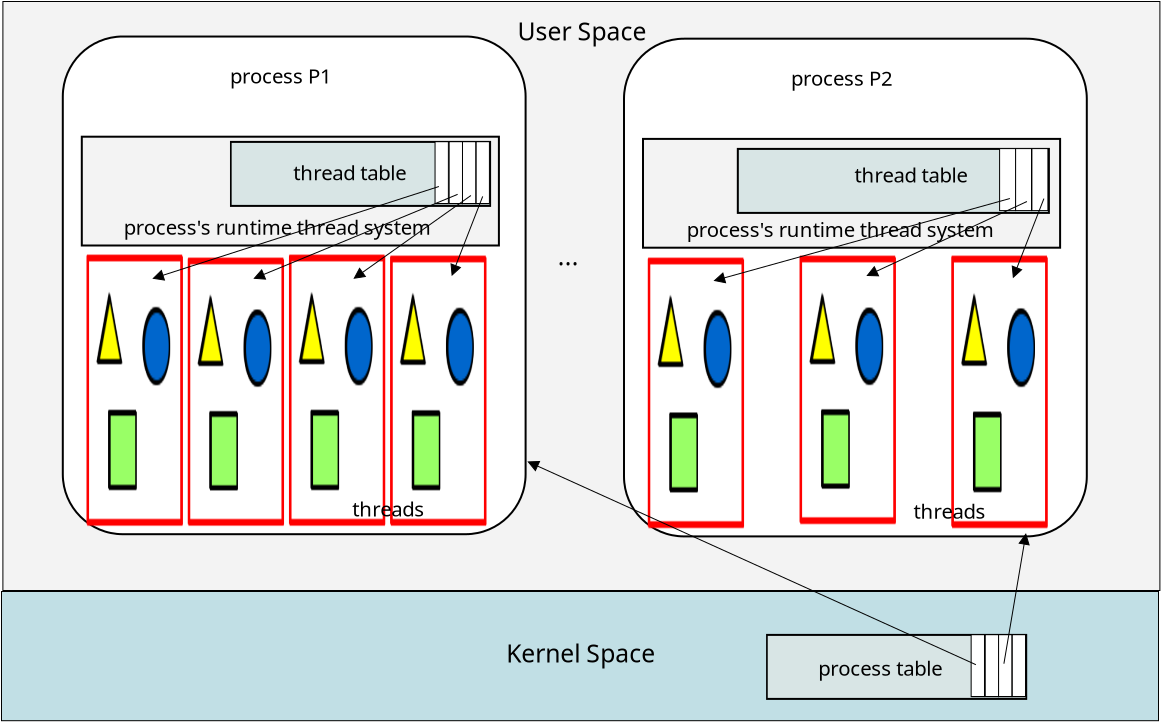 <?xml version="1.0" encoding="UTF-8"?>
<dia:diagram xmlns:dia="http://www.lysator.liu.se/~alla/dia/">
  <dia:layer name="Background" visible="true" connectable="true" active="true">
    <dia:object type="Standard - Box" version="0" id="O0">
      <dia:attribute name="obj_pos">
        <dia:point val="4.85,3.05"/>
      </dia:attribute>
      <dia:attribute name="obj_bb">
        <dia:rectangle val="4.825,3.025;62.725,32.525"/>
      </dia:attribute>
      <dia:attribute name="elem_corner">
        <dia:point val="4.85,3.05"/>
      </dia:attribute>
      <dia:attribute name="elem_width">
        <dia:real val="57.85"/>
      </dia:attribute>
      <dia:attribute name="elem_height">
        <dia:real val="29.45"/>
      </dia:attribute>
      <dia:attribute name="border_width">
        <dia:real val="0.05"/>
      </dia:attribute>
      <dia:attribute name="inner_color">
        <dia:color val="#f3f3f3ff"/>
      </dia:attribute>
      <dia:attribute name="show_background">
        <dia:boolean val="true"/>
      </dia:attribute>
    </dia:object>
    <dia:object type="Standard - Box" version="0" id="O1">
      <dia:attribute name="obj_pos">
        <dia:point val="7.845,4.8"/>
      </dia:attribute>
      <dia:attribute name="obj_bb">
        <dia:rectangle val="7.795,4.75;31.035,29.735"/>
      </dia:attribute>
      <dia:attribute name="elem_corner">
        <dia:point val="7.845,4.8"/>
      </dia:attribute>
      <dia:attribute name="elem_width">
        <dia:real val="23.14"/>
      </dia:attribute>
      <dia:attribute name="elem_height">
        <dia:real val="24.885"/>
      </dia:attribute>
      <dia:attribute name="show_background">
        <dia:boolean val="true"/>
      </dia:attribute>
      <dia:attribute name="corner_radius">
        <dia:real val="3"/>
      </dia:attribute>
    </dia:object>
    <dia:object type="Standard - Box" version="0" id="O2">
      <dia:attribute name="obj_pos">
        <dia:point val="8.795,9.81"/>
      </dia:attribute>
      <dia:attribute name="obj_bb">
        <dia:rectangle val="8.745,9.76;29.7,15.3"/>
      </dia:attribute>
      <dia:attribute name="elem_corner">
        <dia:point val="8.795,9.81"/>
      </dia:attribute>
      <dia:attribute name="elem_width">
        <dia:real val="20.855"/>
      </dia:attribute>
      <dia:attribute name="elem_height">
        <dia:real val="5.44"/>
      </dia:attribute>
      <dia:attribute name="inner_color">
        <dia:color val="#f3f3f3ff"/>
      </dia:attribute>
      <dia:attribute name="show_background">
        <dia:boolean val="true"/>
      </dia:attribute>
    </dia:object>
    <dia:object type="Standard - Line" version="0" id="O3">
      <dia:attribute name="obj_pos">
        <dia:point val="19.415,17.242"/>
      </dia:attribute>
      <dia:attribute name="obj_bb">
        <dia:rectangle val="19.415,17.242;19.415,17.242"/>
      </dia:attribute>
      <dia:attribute name="conn_endpoints">
        <dia:point val="19.415,17.242"/>
        <dia:point val="19.415,17.242"/>
      </dia:attribute>
      <dia:attribute name="numcp">
        <dia:int val="1"/>
      </dia:attribute>
      <dia:connections>
        <dia:connection handle="0" to="O1" connection="8"/>
        <dia:connection handle="1" to="O1" connection="8"/>
      </dia:connections>
    </dia:object>
    <dia:object type="Standard - Text" version="1" id="O4">
      <dia:attribute name="obj_pos">
        <dia:point val="18.652,14.715"/>
      </dia:attribute>
      <dia:attribute name="obj_bb">
        <dia:rectangle val="10.307,13.77;26.997,14.955"/>
      </dia:attribute>
      <dia:attribute name="text">
        <dia:composite type="text">
          <dia:attribute name="string">
            <dia:string>#process's runtime thread system#</dia:string>
          </dia:attribute>
          <dia:attribute name="font">
            <dia:font family="sans" style="0" name="Helvetica"/>
          </dia:attribute>
          <dia:attribute name="height">
            <dia:real val="1.27"/>
          </dia:attribute>
          <dia:attribute name="pos">
            <dia:point val="18.652,14.715"/>
          </dia:attribute>
          <dia:attribute name="color">
            <dia:color val="#000000ff"/>
          </dia:attribute>
          <dia:attribute name="alignment">
            <dia:enum val="1"/>
          </dia:attribute>
        </dia:composite>
      </dia:attribute>
      <dia:attribute name="valign">
        <dia:enum val="3"/>
      </dia:attribute>
    </dia:object>
    <dia:group>
      <dia:attribute name="meta">
        <dia:composite type="dict"/>
      </dia:attribute>
      <dia:attribute name="matrix">
        <dia:matrix xx="0.491" xy="0" yx="0" yy="1.083" x0="-3.041" y0="2.408"/>
      </dia:attribute>
      <dia:object type="Standard - Image" version="0" id="O5">
        <dia:attribute name="obj_pos">
          <dia:point val="24.59,12.325"/>
        </dia:attribute>
        <dia:attribute name="obj_bb">
          <dia:rectangle val="24.59,12.325;34.291,24.719"/>
        </dia:attribute>
        <dia:attribute name="elem_corner">
          <dia:point val="24.59,12.325"/>
        </dia:attribute>
        <dia:attribute name="elem_width">
          <dia:real val="9.7"/>
        </dia:attribute>
        <dia:attribute name="elem_height">
          <dia:real val="12.394"/>
        </dia:attribute>
        <dia:attribute name="draw_border">
          <dia:boolean val="false"/>
        </dia:attribute>
        <dia:attribute name="keep_aspect">
          <dia:boolean val="true"/>
        </dia:attribute>
        <dia:attribute name="file">
          <dia:string>#/home/stewart/hunter/cs340/slides/figures/thread_magenta.png#</dia:string>
        </dia:attribute>
      </dia:object>
      <dia:object type="Standard - Image" version="0" id="O6">
        <dia:attribute name="obj_pos">
          <dia:point val="24.625,12.285"/>
        </dia:attribute>
        <dia:attribute name="obj_bb">
          <dia:rectangle val="24.625,12.285;34.325,24.679"/>
        </dia:attribute>
        <dia:attribute name="elem_corner">
          <dia:point val="24.625,12.285"/>
        </dia:attribute>
        <dia:attribute name="elem_width">
          <dia:real val="9.7"/>
        </dia:attribute>
        <dia:attribute name="elem_height">
          <dia:real val="12.394"/>
        </dia:attribute>
        <dia:attribute name="draw_border">
          <dia:boolean val="false"/>
        </dia:attribute>
        <dia:attribute name="keep_aspect">
          <dia:boolean val="true"/>
        </dia:attribute>
        <dia:attribute name="file">
          <dia:string>#/home/stewart/hunter/cs340/slides/figures/thread_magenta.png#</dia:string>
        </dia:attribute>
      </dia:object>
      <dia:object type="Standard - Image" version="0" id="O7">
        <dia:attribute name="obj_pos">
          <dia:point val="24.66,12.395"/>
        </dia:attribute>
        <dia:attribute name="obj_bb">
          <dia:rectangle val="24.66,12.395;34.361,24.789"/>
        </dia:attribute>
        <dia:attribute name="elem_corner">
          <dia:point val="24.66,12.395"/>
        </dia:attribute>
        <dia:attribute name="elem_width">
          <dia:real val="9.7"/>
        </dia:attribute>
        <dia:attribute name="elem_height">
          <dia:real val="12.394"/>
        </dia:attribute>
        <dia:attribute name="draw_border">
          <dia:boolean val="false"/>
        </dia:attribute>
        <dia:attribute name="keep_aspect">
          <dia:boolean val="true"/>
        </dia:attribute>
        <dia:attribute name="file">
          <dia:string>#/home/stewart/hunter/cs340/slides/figures/thread_magenta.png#</dia:string>
        </dia:attribute>
      </dia:object>
      <dia:object type="Standard - Image" version="0" id="O8">
        <dia:attribute name="obj_pos">
          <dia:point val="24.695,12.355"/>
        </dia:attribute>
        <dia:attribute name="obj_bb">
          <dia:rectangle val="24.695,12.355;34.395,24.749"/>
        </dia:attribute>
        <dia:attribute name="elem_corner">
          <dia:point val="24.695,12.355"/>
        </dia:attribute>
        <dia:attribute name="elem_width">
          <dia:real val="9.7"/>
        </dia:attribute>
        <dia:attribute name="elem_height">
          <dia:real val="12.394"/>
        </dia:attribute>
        <dia:attribute name="draw_border">
          <dia:boolean val="false"/>
        </dia:attribute>
        <dia:attribute name="keep_aspect">
          <dia:boolean val="true"/>
        </dia:attribute>
        <dia:attribute name="file">
          <dia:string>#/home/stewart/hunter/cs340/slides/figures/thread_magenta.png#</dia:string>
        </dia:attribute>
      </dia:object>
    </dia:group>
    <dia:group>
      <dia:attribute name="meta">
        <dia:composite type="dict"/>
      </dia:attribute>
      <dia:attribute name="matrix">
        <dia:matrix xx="0.491" xy="0" yx="0" yy="1.071" x0="2.019" y0="2.705"/>
      </dia:attribute>
      <dia:object type="Standard - Image" version="0" id="O9">
        <dia:attribute name="obj_pos">
          <dia:point val="24.59,12.325"/>
        </dia:attribute>
        <dia:attribute name="obj_bb">
          <dia:rectangle val="24.59,12.325;34.291,24.719"/>
        </dia:attribute>
        <dia:attribute name="elem_corner">
          <dia:point val="24.59,12.325"/>
        </dia:attribute>
        <dia:attribute name="elem_width">
          <dia:real val="9.7"/>
        </dia:attribute>
        <dia:attribute name="elem_height">
          <dia:real val="12.394"/>
        </dia:attribute>
        <dia:attribute name="draw_border">
          <dia:boolean val="false"/>
        </dia:attribute>
        <dia:attribute name="keep_aspect">
          <dia:boolean val="true"/>
        </dia:attribute>
        <dia:attribute name="file">
          <dia:string>#/home/stewart/hunter/cs340/slides/figures/thread_magenta.png#</dia:string>
        </dia:attribute>
      </dia:object>
      <dia:object type="Standard - Image" version="0" id="O10">
        <dia:attribute name="obj_pos">
          <dia:point val="24.625,12.285"/>
        </dia:attribute>
        <dia:attribute name="obj_bb">
          <dia:rectangle val="24.625,12.285;34.325,24.679"/>
        </dia:attribute>
        <dia:attribute name="elem_corner">
          <dia:point val="24.625,12.285"/>
        </dia:attribute>
        <dia:attribute name="elem_width">
          <dia:real val="9.7"/>
        </dia:attribute>
        <dia:attribute name="elem_height">
          <dia:real val="12.394"/>
        </dia:attribute>
        <dia:attribute name="draw_border">
          <dia:boolean val="false"/>
        </dia:attribute>
        <dia:attribute name="keep_aspect">
          <dia:boolean val="true"/>
        </dia:attribute>
        <dia:attribute name="file">
          <dia:string>#/home/stewart/hunter/cs340/slides/figures/thread_magenta.png#</dia:string>
        </dia:attribute>
      </dia:object>
      <dia:object type="Standard - Image" version="0" id="O11">
        <dia:attribute name="obj_pos">
          <dia:point val="24.66,12.395"/>
        </dia:attribute>
        <dia:attribute name="obj_bb">
          <dia:rectangle val="24.66,12.395;34.361,24.789"/>
        </dia:attribute>
        <dia:attribute name="elem_corner">
          <dia:point val="24.66,12.395"/>
        </dia:attribute>
        <dia:attribute name="elem_width">
          <dia:real val="9.7"/>
        </dia:attribute>
        <dia:attribute name="elem_height">
          <dia:real val="12.394"/>
        </dia:attribute>
        <dia:attribute name="draw_border">
          <dia:boolean val="false"/>
        </dia:attribute>
        <dia:attribute name="keep_aspect">
          <dia:boolean val="true"/>
        </dia:attribute>
        <dia:attribute name="file">
          <dia:string>#/home/stewart/hunter/cs340/slides/figures/thread_magenta.png#</dia:string>
        </dia:attribute>
      </dia:object>
      <dia:object type="Standard - Image" version="0" id="O12">
        <dia:attribute name="obj_pos">
          <dia:point val="24.695,12.355"/>
        </dia:attribute>
        <dia:attribute name="obj_bb">
          <dia:rectangle val="24.695,12.355;34.395,24.749"/>
        </dia:attribute>
        <dia:attribute name="elem_corner">
          <dia:point val="24.695,12.355"/>
        </dia:attribute>
        <dia:attribute name="elem_width">
          <dia:real val="9.7"/>
        </dia:attribute>
        <dia:attribute name="elem_height">
          <dia:real val="12.394"/>
        </dia:attribute>
        <dia:attribute name="draw_border">
          <dia:boolean val="false"/>
        </dia:attribute>
        <dia:attribute name="keep_aspect">
          <dia:boolean val="true"/>
        </dia:attribute>
        <dia:attribute name="file">
          <dia:string>#/home/stewart/hunter/cs340/slides/figures/thread_magenta.png#</dia:string>
        </dia:attribute>
      </dia:object>
    </dia:group>
    <dia:group>
      <dia:attribute name="meta">
        <dia:composite type="dict"/>
      </dia:attribute>
      <dia:attribute name="matrix">
        <dia:matrix xx="0.491" xy="0" yx="0" yy="1.083" x0="7.079" y0="2.408"/>
      </dia:attribute>
      <dia:object type="Standard - Image" version="0" id="O13">
        <dia:attribute name="obj_pos">
          <dia:point val="24.59,12.325"/>
        </dia:attribute>
        <dia:attribute name="obj_bb">
          <dia:rectangle val="24.59,12.325;34.291,24.719"/>
        </dia:attribute>
        <dia:attribute name="elem_corner">
          <dia:point val="24.59,12.325"/>
        </dia:attribute>
        <dia:attribute name="elem_width">
          <dia:real val="9.7"/>
        </dia:attribute>
        <dia:attribute name="elem_height">
          <dia:real val="12.394"/>
        </dia:attribute>
        <dia:attribute name="draw_border">
          <dia:boolean val="false"/>
        </dia:attribute>
        <dia:attribute name="keep_aspect">
          <dia:boolean val="true"/>
        </dia:attribute>
        <dia:attribute name="file">
          <dia:string>#/home/stewart/hunter/cs340/slides/figures/thread_magenta.png#</dia:string>
        </dia:attribute>
      </dia:object>
      <dia:object type="Standard - Image" version="0" id="O14">
        <dia:attribute name="obj_pos">
          <dia:point val="24.625,12.285"/>
        </dia:attribute>
        <dia:attribute name="obj_bb">
          <dia:rectangle val="24.625,12.285;34.325,24.679"/>
        </dia:attribute>
        <dia:attribute name="elem_corner">
          <dia:point val="24.625,12.285"/>
        </dia:attribute>
        <dia:attribute name="elem_width">
          <dia:real val="9.7"/>
        </dia:attribute>
        <dia:attribute name="elem_height">
          <dia:real val="12.394"/>
        </dia:attribute>
        <dia:attribute name="draw_border">
          <dia:boolean val="false"/>
        </dia:attribute>
        <dia:attribute name="keep_aspect">
          <dia:boolean val="true"/>
        </dia:attribute>
        <dia:attribute name="file">
          <dia:string>#/home/stewart/hunter/cs340/slides/figures/thread_magenta.png#</dia:string>
        </dia:attribute>
      </dia:object>
      <dia:object type="Standard - Image" version="0" id="O15">
        <dia:attribute name="obj_pos">
          <dia:point val="24.66,12.395"/>
        </dia:attribute>
        <dia:attribute name="obj_bb">
          <dia:rectangle val="24.66,12.395;34.361,24.789"/>
        </dia:attribute>
        <dia:attribute name="elem_corner">
          <dia:point val="24.66,12.395"/>
        </dia:attribute>
        <dia:attribute name="elem_width">
          <dia:real val="9.7"/>
        </dia:attribute>
        <dia:attribute name="elem_height">
          <dia:real val="12.394"/>
        </dia:attribute>
        <dia:attribute name="draw_border">
          <dia:boolean val="false"/>
        </dia:attribute>
        <dia:attribute name="keep_aspect">
          <dia:boolean val="true"/>
        </dia:attribute>
        <dia:attribute name="file">
          <dia:string>#/home/stewart/hunter/cs340/slides/figures/thread_magenta.png#</dia:string>
        </dia:attribute>
      </dia:object>
      <dia:object type="Standard - Image" version="0" id="O16">
        <dia:attribute name="obj_pos">
          <dia:point val="24.695,12.355"/>
        </dia:attribute>
        <dia:attribute name="obj_bb">
          <dia:rectangle val="24.695,12.355;34.395,24.749"/>
        </dia:attribute>
        <dia:attribute name="elem_corner">
          <dia:point val="24.695,12.355"/>
        </dia:attribute>
        <dia:attribute name="elem_width">
          <dia:real val="9.7"/>
        </dia:attribute>
        <dia:attribute name="elem_height">
          <dia:real val="12.394"/>
        </dia:attribute>
        <dia:attribute name="draw_border">
          <dia:boolean val="false"/>
        </dia:attribute>
        <dia:attribute name="keep_aspect">
          <dia:boolean val="true"/>
        </dia:attribute>
        <dia:attribute name="file">
          <dia:string>#/home/stewart/hunter/cs340/slides/figures/thread_magenta.png#</dia:string>
        </dia:attribute>
      </dia:object>
    </dia:group>
    <dia:group>
      <dia:attribute name="meta">
        <dia:composite type="dict"/>
      </dia:attribute>
      <dia:attribute name="matrix">
        <dia:matrix xx="0.491" xy="0" yx="0" yy="1.079" x0="12.139" y0="2.507"/>
      </dia:attribute>
      <dia:object type="Standard - Image" version="0" id="O17">
        <dia:attribute name="obj_pos">
          <dia:point val="24.59,12.325"/>
        </dia:attribute>
        <dia:attribute name="obj_bb">
          <dia:rectangle val="24.59,12.325;34.291,24.719"/>
        </dia:attribute>
        <dia:attribute name="elem_corner">
          <dia:point val="24.59,12.325"/>
        </dia:attribute>
        <dia:attribute name="elem_width">
          <dia:real val="9.7"/>
        </dia:attribute>
        <dia:attribute name="elem_height">
          <dia:real val="12.394"/>
        </dia:attribute>
        <dia:attribute name="draw_border">
          <dia:boolean val="false"/>
        </dia:attribute>
        <dia:attribute name="keep_aspect">
          <dia:boolean val="true"/>
        </dia:attribute>
        <dia:attribute name="file">
          <dia:string>#/home/stewart/hunter/cs340/slides/figures/thread_magenta.png#</dia:string>
        </dia:attribute>
      </dia:object>
      <dia:object type="Standard - Image" version="0" id="O18">
        <dia:attribute name="obj_pos">
          <dia:point val="24.625,12.285"/>
        </dia:attribute>
        <dia:attribute name="obj_bb">
          <dia:rectangle val="24.625,12.285;34.325,24.679"/>
        </dia:attribute>
        <dia:attribute name="elem_corner">
          <dia:point val="24.625,12.285"/>
        </dia:attribute>
        <dia:attribute name="elem_width">
          <dia:real val="9.7"/>
        </dia:attribute>
        <dia:attribute name="elem_height">
          <dia:real val="12.394"/>
        </dia:attribute>
        <dia:attribute name="draw_border">
          <dia:boolean val="false"/>
        </dia:attribute>
        <dia:attribute name="keep_aspect">
          <dia:boolean val="true"/>
        </dia:attribute>
        <dia:attribute name="file">
          <dia:string>#/home/stewart/hunter/cs340/slides/figures/thread_magenta.png#</dia:string>
        </dia:attribute>
      </dia:object>
      <dia:object type="Standard - Image" version="0" id="O19">
        <dia:attribute name="obj_pos">
          <dia:point val="24.66,12.395"/>
        </dia:attribute>
        <dia:attribute name="obj_bb">
          <dia:rectangle val="24.66,12.395;34.361,24.789"/>
        </dia:attribute>
        <dia:attribute name="elem_corner">
          <dia:point val="24.66,12.395"/>
        </dia:attribute>
        <dia:attribute name="elem_width">
          <dia:real val="9.7"/>
        </dia:attribute>
        <dia:attribute name="elem_height">
          <dia:real val="12.394"/>
        </dia:attribute>
        <dia:attribute name="draw_border">
          <dia:boolean val="false"/>
        </dia:attribute>
        <dia:attribute name="keep_aspect">
          <dia:boolean val="true"/>
        </dia:attribute>
        <dia:attribute name="file">
          <dia:string>#/home/stewart/hunter/cs340/slides/figures/thread_magenta.png#</dia:string>
        </dia:attribute>
      </dia:object>
      <dia:object type="Standard - Image" version="0" id="O20">
        <dia:attribute name="obj_pos">
          <dia:point val="24.695,12.355"/>
        </dia:attribute>
        <dia:attribute name="obj_bb">
          <dia:rectangle val="24.695,12.355;34.395,24.749"/>
        </dia:attribute>
        <dia:attribute name="elem_corner">
          <dia:point val="24.695,12.355"/>
        </dia:attribute>
        <dia:attribute name="elem_width">
          <dia:real val="9.7"/>
        </dia:attribute>
        <dia:attribute name="elem_height">
          <dia:real val="12.394"/>
        </dia:attribute>
        <dia:attribute name="draw_border">
          <dia:boolean val="false"/>
        </dia:attribute>
        <dia:attribute name="keep_aspect">
          <dia:boolean val="true"/>
        </dia:attribute>
        <dia:attribute name="file">
          <dia:string>#/home/stewart/hunter/cs340/slides/figures/thread_magenta.png#</dia:string>
        </dia:attribute>
      </dia:object>
    </dia:group>
    <dia:group>
      <dia:attribute name="meta">
        <dia:composite type="dict"/>
      </dia:attribute>
      <dia:attribute name="matrix">
        <dia:matrix xx="0.834" xy="0" yx="0" yy="1" x0="4.865" y0="0"/>
      </dia:attribute>
      <dia:object type="Standard - Box" version="0" id="O21">
        <dia:attribute name="obj_pos">
          <dia:point val="13.646,10.07"/>
        </dia:attribute>
        <dia:attribute name="obj_bb">
          <dia:rectangle val="13.596,10.02;29.25,13.32"/>
        </dia:attribute>
        <dia:attribute name="elem_corner">
          <dia:point val="13.646,10.07"/>
        </dia:attribute>
        <dia:attribute name="elem_width">
          <dia:real val="15.554"/>
        </dia:attribute>
        <dia:attribute name="elem_height">
          <dia:real val="3.2"/>
        </dia:attribute>
        <dia:attribute name="inner_color">
          <dia:color val="#d8e5e5ff"/>
        </dia:attribute>
        <dia:attribute name="show_background">
          <dia:boolean val="true"/>
        </dia:attribute>
      </dia:object>
      <dia:group>
        <dia:attribute name="meta">
          <dia:composite type="dict"/>
        </dia:attribute>
        <dia:attribute name="matrix"/>
        <dia:object type="Standard - Box" version="0" id="O22">
          <dia:attribute name="obj_pos">
            <dia:point val="28.35,10.055"/>
          </dia:attribute>
          <dia:attribute name="obj_bb">
            <dia:rectangle val="28.325,10.03;29.175,13.18"/>
          </dia:attribute>
          <dia:attribute name="elem_corner">
            <dia:point val="28.35,10.055"/>
          </dia:attribute>
          <dia:attribute name="elem_width">
            <dia:real val="0.8"/>
          </dia:attribute>
          <dia:attribute name="elem_height">
            <dia:real val="3.1"/>
          </dia:attribute>
          <dia:attribute name="border_width">
            <dia:real val="0.05"/>
          </dia:attribute>
          <dia:attribute name="show_background">
            <dia:boolean val="true"/>
          </dia:attribute>
        </dia:object>
        <dia:object type="Standard - Box" version="0" id="O23">
          <dia:attribute name="obj_pos">
            <dia:point val="27.53,10.055"/>
          </dia:attribute>
          <dia:attribute name="obj_bb">
            <dia:rectangle val="27.505,10.03;28.355,13.18"/>
          </dia:attribute>
          <dia:attribute name="elem_corner">
            <dia:point val="27.53,10.055"/>
          </dia:attribute>
          <dia:attribute name="elem_width">
            <dia:real val="0.8"/>
          </dia:attribute>
          <dia:attribute name="elem_height">
            <dia:real val="3.1"/>
          </dia:attribute>
          <dia:attribute name="border_width">
            <dia:real val="0.05"/>
          </dia:attribute>
          <dia:attribute name="show_background">
            <dia:boolean val="true"/>
          </dia:attribute>
        </dia:object>
        <dia:object type="Standard - Box" version="0" id="O24">
          <dia:attribute name="obj_pos">
            <dia:point val="26.735,10.055"/>
          </dia:attribute>
          <dia:attribute name="obj_bb">
            <dia:rectangle val="26.71,10.03;27.56,13.18"/>
          </dia:attribute>
          <dia:attribute name="elem_corner">
            <dia:point val="26.735,10.055"/>
          </dia:attribute>
          <dia:attribute name="elem_width">
            <dia:real val="0.8"/>
          </dia:attribute>
          <dia:attribute name="elem_height">
            <dia:real val="3.1"/>
          </dia:attribute>
          <dia:attribute name="border_width">
            <dia:real val="0.05"/>
          </dia:attribute>
          <dia:attribute name="show_background">
            <dia:boolean val="true"/>
          </dia:attribute>
        </dia:object>
        <dia:object type="Standard - Box" version="0" id="O25">
          <dia:attribute name="obj_pos">
            <dia:point val="25.89,10.055"/>
          </dia:attribute>
          <dia:attribute name="obj_bb">
            <dia:rectangle val="25.865,10.03;26.715,13.18"/>
          </dia:attribute>
          <dia:attribute name="elem_corner">
            <dia:point val="25.89,10.055"/>
          </dia:attribute>
          <dia:attribute name="elem_width">
            <dia:real val="0.8"/>
          </dia:attribute>
          <dia:attribute name="elem_height">
            <dia:real val="3.1"/>
          </dia:attribute>
          <dia:attribute name="border_width">
            <dia:real val="0.05"/>
          </dia:attribute>
          <dia:attribute name="show_background">
            <dia:boolean val="true"/>
          </dia:attribute>
        </dia:object>
      </dia:group>
    </dia:group>
    <dia:object type="Standard - Text" version="1" id="O26">
      <dia:attribute name="obj_pos">
        <dia:point val="22.196,11.988"/>
      </dia:attribute>
      <dia:attribute name="obj_bb">
        <dia:rectangle val="19.084,11.043;25.309,12.227"/>
      </dia:attribute>
      <dia:attribute name="text">
        <dia:composite type="text">
          <dia:attribute name="string">
            <dia:string>#thread table#</dia:string>
          </dia:attribute>
          <dia:attribute name="font">
            <dia:font family="sans" style="0" name="Helvetica"/>
          </dia:attribute>
          <dia:attribute name="height">
            <dia:real val="1.27"/>
          </dia:attribute>
          <dia:attribute name="pos">
            <dia:point val="22.196,11.988"/>
          </dia:attribute>
          <dia:attribute name="color">
            <dia:color val="#000000ff"/>
          </dia:attribute>
          <dia:attribute name="alignment">
            <dia:enum val="1"/>
          </dia:attribute>
        </dia:composite>
      </dia:attribute>
      <dia:attribute name="valign">
        <dia:enum val="3"/>
      </dia:attribute>
    </dia:object>
    <dia:object type="Standard - Text" version="1" id="O27">
      <dia:attribute name="obj_pos">
        <dia:point val="18.75,7.155"/>
      </dia:attribute>
      <dia:attribute name="obj_bb">
        <dia:rectangle val="16.006,6.21;21.494,7.395"/>
      </dia:attribute>
      <dia:attribute name="text">
        <dia:composite type="text">
          <dia:attribute name="string">
            <dia:string>#process P1#</dia:string>
          </dia:attribute>
          <dia:attribute name="font">
            <dia:font family="sans" style="0" name="Helvetica"/>
          </dia:attribute>
          <dia:attribute name="height">
            <dia:real val="1.27"/>
          </dia:attribute>
          <dia:attribute name="pos">
            <dia:point val="18.75,7.155"/>
          </dia:attribute>
          <dia:attribute name="color">
            <dia:color val="#000000ff"/>
          </dia:attribute>
          <dia:attribute name="alignment">
            <dia:enum val="1"/>
          </dia:attribute>
        </dia:composite>
      </dia:attribute>
      <dia:attribute name="valign">
        <dia:enum val="3"/>
      </dia:attribute>
    </dia:object>
    <dia:object type="Standard - Text" version="1" id="O28">
      <dia:attribute name="obj_pos">
        <dia:point val="24.117,28.805"/>
      </dia:attribute>
      <dia:attribute name="obj_bb">
        <dia:rectangle val="22.188,27.83;26.077,29.104"/>
      </dia:attribute>
      <dia:attribute name="text">
        <dia:composite type="text">
          <dia:attribute name="string">
            <dia:string>#threads#</dia:string>
          </dia:attribute>
          <dia:attribute name="font">
            <dia:font family="sans" style="0" name="Helvetica"/>
          </dia:attribute>
          <dia:attribute name="height">
            <dia:real val="1.27"/>
          </dia:attribute>
          <dia:attribute name="pos">
            <dia:point val="24.117,28.805"/>
          </dia:attribute>
          <dia:attribute name="color">
            <dia:color val="#000000ff"/>
          </dia:attribute>
          <dia:attribute name="alignment">
            <dia:enum val="1"/>
          </dia:attribute>
        </dia:composite>
      </dia:attribute>
      <dia:attribute name="valign">
        <dia:enum val="3"/>
      </dia:attribute>
    </dia:object>
    <dia:object type="Standard - Line" version="0" id="O29">
      <dia:attribute name="obj_pos">
        <dia:point val="26.65,12.3"/>
      </dia:attribute>
      <dia:attribute name="obj_bb">
        <dia:rectangle val="12.319,12.268;26.681,17.009"/>
      </dia:attribute>
      <dia:attribute name="conn_endpoints">
        <dia:point val="26.65,12.3"/>
        <dia:point val="12.35,16.9"/>
      </dia:attribute>
      <dia:attribute name="numcp">
        <dia:int val="1"/>
      </dia:attribute>
      <dia:attribute name="line_width">
        <dia:real val="0.05"/>
      </dia:attribute>
      <dia:attribute name="end_arrow">
        <dia:enum val="3"/>
      </dia:attribute>
      <dia:attribute name="end_arrow_length">
        <dia:real val="0.5"/>
      </dia:attribute>
      <dia:attribute name="end_arrow_width">
        <dia:real val="0.5"/>
      </dia:attribute>
    </dia:object>
    <dia:object type="Standard - Line" version="0" id="O30">
      <dia:attribute name="obj_pos">
        <dia:point val="27.587,12.691"/>
      </dia:attribute>
      <dia:attribute name="obj_bb">
        <dia:rectangle val="17.367,12.659;27.619,16.963"/>
      </dia:attribute>
      <dia:attribute name="conn_endpoints">
        <dia:point val="27.587,12.691"/>
        <dia:point val="17.4,16.9"/>
      </dia:attribute>
      <dia:attribute name="numcp">
        <dia:int val="1"/>
      </dia:attribute>
      <dia:attribute name="line_width">
        <dia:real val="0.05"/>
      </dia:attribute>
      <dia:attribute name="end_arrow">
        <dia:enum val="3"/>
      </dia:attribute>
      <dia:attribute name="end_arrow_length">
        <dia:real val="0.5"/>
      </dia:attribute>
      <dia:attribute name="end_arrow_width">
        <dia:real val="0.5"/>
      </dia:attribute>
    </dia:object>
    <dia:object type="Standard - Line" version="0" id="O31">
      <dia:attribute name="obj_pos">
        <dia:point val="28.25,12.75"/>
      </dia:attribute>
      <dia:attribute name="obj_bb">
        <dia:rectangle val="22.365,12.715;28.285,16.935"/>
      </dia:attribute>
      <dia:attribute name="conn_endpoints">
        <dia:point val="28.25,12.75"/>
        <dia:point val="22.4,16.9"/>
      </dia:attribute>
      <dia:attribute name="numcp">
        <dia:int val="1"/>
      </dia:attribute>
      <dia:attribute name="line_width">
        <dia:real val="0.05"/>
      </dia:attribute>
      <dia:attribute name="end_arrow">
        <dia:enum val="3"/>
      </dia:attribute>
      <dia:attribute name="end_arrow_length">
        <dia:real val="0.5"/>
      </dia:attribute>
      <dia:attribute name="end_arrow_width">
        <dia:real val="0.5"/>
      </dia:attribute>
    </dia:object>
    <dia:object type="Standard - Line" version="0" id="O32">
      <dia:attribute name="obj_pos">
        <dia:point val="28.84,12.795"/>
      </dia:attribute>
      <dia:attribute name="obj_bb">
        <dia:rectangle val="27.225,12.762;28.872,16.782"/>
      </dia:attribute>
      <dia:attribute name="conn_endpoints">
        <dia:point val="28.84,12.795"/>
        <dia:point val="27.3,16.75"/>
      </dia:attribute>
      <dia:attribute name="numcp">
        <dia:int val="1"/>
      </dia:attribute>
      <dia:attribute name="line_width">
        <dia:real val="0.05"/>
      </dia:attribute>
      <dia:attribute name="end_arrow">
        <dia:enum val="3"/>
      </dia:attribute>
      <dia:attribute name="end_arrow_length">
        <dia:real val="0.5"/>
      </dia:attribute>
      <dia:attribute name="end_arrow_width">
        <dia:real val="0.5"/>
      </dia:attribute>
    </dia:object>
    <dia:object type="Standard - Box" version="0" id="O33">
      <dia:attribute name="obj_pos">
        <dia:point val="35.905,4.91"/>
      </dia:attribute>
      <dia:attribute name="obj_bb">
        <dia:rectangle val="35.855,4.86;59.096,29.845"/>
      </dia:attribute>
      <dia:attribute name="elem_corner">
        <dia:point val="35.905,4.91"/>
      </dia:attribute>
      <dia:attribute name="elem_width">
        <dia:real val="23.14"/>
      </dia:attribute>
      <dia:attribute name="elem_height">
        <dia:real val="24.885"/>
      </dia:attribute>
      <dia:attribute name="show_background">
        <dia:boolean val="true"/>
      </dia:attribute>
      <dia:attribute name="corner_radius">
        <dia:real val="3"/>
      </dia:attribute>
    </dia:object>
    <dia:object type="Standard - Box" version="0" id="O34">
      <dia:attribute name="obj_pos">
        <dia:point val="36.855,9.92"/>
      </dia:attribute>
      <dia:attribute name="obj_bb">
        <dia:rectangle val="36.805,9.87;57.761,15.41"/>
      </dia:attribute>
      <dia:attribute name="elem_corner">
        <dia:point val="36.855,9.92"/>
      </dia:attribute>
      <dia:attribute name="elem_width">
        <dia:real val="20.855"/>
      </dia:attribute>
      <dia:attribute name="elem_height">
        <dia:real val="5.44"/>
      </dia:attribute>
      <dia:attribute name="inner_color">
        <dia:color val="#f3f3f3ff"/>
      </dia:attribute>
      <dia:attribute name="show_background">
        <dia:boolean val="true"/>
      </dia:attribute>
    </dia:object>
    <dia:object type="Standard - Line" version="0" id="O35">
      <dia:attribute name="obj_pos">
        <dia:point val="47.475,17.352"/>
      </dia:attribute>
      <dia:attribute name="obj_bb">
        <dia:rectangle val="47.475,17.352;47.475,17.352"/>
      </dia:attribute>
      <dia:attribute name="conn_endpoints">
        <dia:point val="47.475,17.352"/>
        <dia:point val="47.475,17.352"/>
      </dia:attribute>
      <dia:attribute name="numcp">
        <dia:int val="1"/>
      </dia:attribute>
      <dia:connections>
        <dia:connection handle="0" to="O33" connection="8"/>
        <dia:connection handle="1" to="O33" connection="8"/>
      </dia:connections>
    </dia:object>
    <dia:object type="Standard - Text" version="1" id="O36">
      <dia:attribute name="obj_pos">
        <dia:point val="46.712,14.825"/>
      </dia:attribute>
      <dia:attribute name="obj_bb">
        <dia:rectangle val="38.367,13.88;55.057,15.065"/>
      </dia:attribute>
      <dia:attribute name="text">
        <dia:composite type="text">
          <dia:attribute name="string">
            <dia:string>#process's runtime thread system#</dia:string>
          </dia:attribute>
          <dia:attribute name="font">
            <dia:font family="sans" style="0" name="Helvetica"/>
          </dia:attribute>
          <dia:attribute name="height">
            <dia:real val="1.27"/>
          </dia:attribute>
          <dia:attribute name="pos">
            <dia:point val="46.712,14.825"/>
          </dia:attribute>
          <dia:attribute name="color">
            <dia:color val="#000000ff"/>
          </dia:attribute>
          <dia:attribute name="alignment">
            <dia:enum val="1"/>
          </dia:attribute>
        </dia:composite>
      </dia:attribute>
      <dia:attribute name="valign">
        <dia:enum val="3"/>
      </dia:attribute>
    </dia:object>
    <dia:group>
      <dia:attribute name="meta">
        <dia:composite type="dict"/>
      </dia:attribute>
      <dia:attribute name="matrix">
        <dia:matrix xx="0.491" xy="0" yx="0" yy="1.08" x0="25.02" y0="2.597"/>
      </dia:attribute>
      <dia:object type="Standard - Image" version="0" id="O37">
        <dia:attribute name="obj_pos">
          <dia:point val="24.59,12.325"/>
        </dia:attribute>
        <dia:attribute name="obj_bb">
          <dia:rectangle val="24.59,12.325;34.291,24.719"/>
        </dia:attribute>
        <dia:attribute name="elem_corner">
          <dia:point val="24.59,12.325"/>
        </dia:attribute>
        <dia:attribute name="elem_width">
          <dia:real val="9.7"/>
        </dia:attribute>
        <dia:attribute name="elem_height">
          <dia:real val="12.394"/>
        </dia:attribute>
        <dia:attribute name="draw_border">
          <dia:boolean val="false"/>
        </dia:attribute>
        <dia:attribute name="keep_aspect">
          <dia:boolean val="true"/>
        </dia:attribute>
        <dia:attribute name="file">
          <dia:string>#/home/stewart/hunter/cs340/slides/figures/thread_magenta.png#</dia:string>
        </dia:attribute>
      </dia:object>
      <dia:object type="Standard - Image" version="0" id="O38">
        <dia:attribute name="obj_pos">
          <dia:point val="24.625,12.285"/>
        </dia:attribute>
        <dia:attribute name="obj_bb">
          <dia:rectangle val="24.625,12.285;34.325,24.679"/>
        </dia:attribute>
        <dia:attribute name="elem_corner">
          <dia:point val="24.625,12.285"/>
        </dia:attribute>
        <dia:attribute name="elem_width">
          <dia:real val="9.7"/>
        </dia:attribute>
        <dia:attribute name="elem_height">
          <dia:real val="12.394"/>
        </dia:attribute>
        <dia:attribute name="draw_border">
          <dia:boolean val="false"/>
        </dia:attribute>
        <dia:attribute name="keep_aspect">
          <dia:boolean val="true"/>
        </dia:attribute>
        <dia:attribute name="file">
          <dia:string>#/home/stewart/hunter/cs340/slides/figures/thread_magenta.png#</dia:string>
        </dia:attribute>
      </dia:object>
      <dia:object type="Standard - Image" version="0" id="O39">
        <dia:attribute name="obj_pos">
          <dia:point val="24.66,12.395"/>
        </dia:attribute>
        <dia:attribute name="obj_bb">
          <dia:rectangle val="24.66,12.395;34.361,24.789"/>
        </dia:attribute>
        <dia:attribute name="elem_corner">
          <dia:point val="24.66,12.395"/>
        </dia:attribute>
        <dia:attribute name="elem_width">
          <dia:real val="9.7"/>
        </dia:attribute>
        <dia:attribute name="elem_height">
          <dia:real val="12.394"/>
        </dia:attribute>
        <dia:attribute name="draw_border">
          <dia:boolean val="false"/>
        </dia:attribute>
        <dia:attribute name="keep_aspect">
          <dia:boolean val="true"/>
        </dia:attribute>
        <dia:attribute name="file">
          <dia:string>#/home/stewart/hunter/cs340/slides/figures/thread_magenta.png#</dia:string>
        </dia:attribute>
      </dia:object>
      <dia:object type="Standard - Image" version="0" id="O40">
        <dia:attribute name="obj_pos">
          <dia:point val="24.695,12.355"/>
        </dia:attribute>
        <dia:attribute name="obj_bb">
          <dia:rectangle val="24.695,12.355;34.395,24.749"/>
        </dia:attribute>
        <dia:attribute name="elem_corner">
          <dia:point val="24.695,12.355"/>
        </dia:attribute>
        <dia:attribute name="elem_width">
          <dia:real val="9.7"/>
        </dia:attribute>
        <dia:attribute name="elem_height">
          <dia:real val="12.394"/>
        </dia:attribute>
        <dia:attribute name="draw_border">
          <dia:boolean val="false"/>
        </dia:attribute>
        <dia:attribute name="keep_aspect">
          <dia:boolean val="true"/>
        </dia:attribute>
        <dia:attribute name="file">
          <dia:string>#/home/stewart/hunter/cs340/slides/figures/thread_magenta.png#</dia:string>
        </dia:attribute>
      </dia:object>
    </dia:group>
    <dia:group>
      <dia:attribute name="meta">
        <dia:composite type="dict"/>
      </dia:attribute>
      <dia:attribute name="matrix">
        <dia:matrix xx="0.491" xy="0" yx="0" yy="1.072" x0="32.61" y0="2.595"/>
      </dia:attribute>
      <dia:object type="Standard - Image" version="0" id="O41">
        <dia:attribute name="obj_pos">
          <dia:point val="24.59,12.325"/>
        </dia:attribute>
        <dia:attribute name="obj_bb">
          <dia:rectangle val="24.59,12.325;34.291,24.719"/>
        </dia:attribute>
        <dia:attribute name="elem_corner">
          <dia:point val="24.59,12.325"/>
        </dia:attribute>
        <dia:attribute name="elem_width">
          <dia:real val="9.7"/>
        </dia:attribute>
        <dia:attribute name="elem_height">
          <dia:real val="12.394"/>
        </dia:attribute>
        <dia:attribute name="draw_border">
          <dia:boolean val="false"/>
        </dia:attribute>
        <dia:attribute name="keep_aspect">
          <dia:boolean val="true"/>
        </dia:attribute>
        <dia:attribute name="file">
          <dia:string>#/home/stewart/hunter/cs340/slides/figures/thread_magenta.png#</dia:string>
        </dia:attribute>
      </dia:object>
      <dia:object type="Standard - Image" version="0" id="O42">
        <dia:attribute name="obj_pos">
          <dia:point val="24.625,12.285"/>
        </dia:attribute>
        <dia:attribute name="obj_bb">
          <dia:rectangle val="24.625,12.285;34.325,24.679"/>
        </dia:attribute>
        <dia:attribute name="elem_corner">
          <dia:point val="24.625,12.285"/>
        </dia:attribute>
        <dia:attribute name="elem_width">
          <dia:real val="9.7"/>
        </dia:attribute>
        <dia:attribute name="elem_height">
          <dia:real val="12.394"/>
        </dia:attribute>
        <dia:attribute name="draw_border">
          <dia:boolean val="false"/>
        </dia:attribute>
        <dia:attribute name="keep_aspect">
          <dia:boolean val="true"/>
        </dia:attribute>
        <dia:attribute name="file">
          <dia:string>#/home/stewart/hunter/cs340/slides/figures/thread_magenta.png#</dia:string>
        </dia:attribute>
      </dia:object>
      <dia:object type="Standard - Image" version="0" id="O43">
        <dia:attribute name="obj_pos">
          <dia:point val="24.66,12.395"/>
        </dia:attribute>
        <dia:attribute name="obj_bb">
          <dia:rectangle val="24.66,12.395;34.361,24.789"/>
        </dia:attribute>
        <dia:attribute name="elem_corner">
          <dia:point val="24.66,12.395"/>
        </dia:attribute>
        <dia:attribute name="elem_width">
          <dia:real val="9.7"/>
        </dia:attribute>
        <dia:attribute name="elem_height">
          <dia:real val="12.394"/>
        </dia:attribute>
        <dia:attribute name="draw_border">
          <dia:boolean val="false"/>
        </dia:attribute>
        <dia:attribute name="keep_aspect">
          <dia:boolean val="true"/>
        </dia:attribute>
        <dia:attribute name="file">
          <dia:string>#/home/stewart/hunter/cs340/slides/figures/thread_magenta.png#</dia:string>
        </dia:attribute>
      </dia:object>
      <dia:object type="Standard - Image" version="0" id="O44">
        <dia:attribute name="obj_pos">
          <dia:point val="24.695,12.355"/>
        </dia:attribute>
        <dia:attribute name="obj_bb">
          <dia:rectangle val="24.695,12.355;34.395,24.749"/>
        </dia:attribute>
        <dia:attribute name="elem_corner">
          <dia:point val="24.695,12.355"/>
        </dia:attribute>
        <dia:attribute name="elem_width">
          <dia:real val="9.7"/>
        </dia:attribute>
        <dia:attribute name="elem_height">
          <dia:real val="12.394"/>
        </dia:attribute>
        <dia:attribute name="draw_border">
          <dia:boolean val="false"/>
        </dia:attribute>
        <dia:attribute name="keep_aspect">
          <dia:boolean val="true"/>
        </dia:attribute>
        <dia:attribute name="file">
          <dia:string>#/home/stewart/hunter/cs340/slides/figures/thread_magenta.png#</dia:string>
        </dia:attribute>
      </dia:object>
    </dia:group>
    <dia:group>
      <dia:attribute name="meta">
        <dia:composite type="dict"/>
      </dia:attribute>
      <dia:attribute name="matrix">
        <dia:matrix xx="0.491" xy="0" yx="0" yy="1.088" x0="40.2" y0="2.399"/>
      </dia:attribute>
      <dia:object type="Standard - Image" version="0" id="O45">
        <dia:attribute name="obj_pos">
          <dia:point val="24.59,12.325"/>
        </dia:attribute>
        <dia:attribute name="obj_bb">
          <dia:rectangle val="24.59,12.325;34.291,24.719"/>
        </dia:attribute>
        <dia:attribute name="elem_corner">
          <dia:point val="24.59,12.325"/>
        </dia:attribute>
        <dia:attribute name="elem_width">
          <dia:real val="9.7"/>
        </dia:attribute>
        <dia:attribute name="elem_height">
          <dia:real val="12.394"/>
        </dia:attribute>
        <dia:attribute name="draw_border">
          <dia:boolean val="false"/>
        </dia:attribute>
        <dia:attribute name="keep_aspect">
          <dia:boolean val="true"/>
        </dia:attribute>
        <dia:attribute name="file">
          <dia:string>#/home/stewart/hunter/cs340/slides/figures/thread_magenta.png#</dia:string>
        </dia:attribute>
      </dia:object>
      <dia:object type="Standard - Image" version="0" id="O46">
        <dia:attribute name="obj_pos">
          <dia:point val="24.625,12.285"/>
        </dia:attribute>
        <dia:attribute name="obj_bb">
          <dia:rectangle val="24.625,12.285;34.325,24.679"/>
        </dia:attribute>
        <dia:attribute name="elem_corner">
          <dia:point val="24.625,12.285"/>
        </dia:attribute>
        <dia:attribute name="elem_width">
          <dia:real val="9.7"/>
        </dia:attribute>
        <dia:attribute name="elem_height">
          <dia:real val="12.394"/>
        </dia:attribute>
        <dia:attribute name="draw_border">
          <dia:boolean val="false"/>
        </dia:attribute>
        <dia:attribute name="keep_aspect">
          <dia:boolean val="true"/>
        </dia:attribute>
        <dia:attribute name="file">
          <dia:string>#/home/stewart/hunter/cs340/slides/figures/thread_magenta.png#</dia:string>
        </dia:attribute>
      </dia:object>
      <dia:object type="Standard - Image" version="0" id="O47">
        <dia:attribute name="obj_pos">
          <dia:point val="24.66,12.395"/>
        </dia:attribute>
        <dia:attribute name="obj_bb">
          <dia:rectangle val="24.66,12.395;34.361,24.789"/>
        </dia:attribute>
        <dia:attribute name="elem_corner">
          <dia:point val="24.66,12.395"/>
        </dia:attribute>
        <dia:attribute name="elem_width">
          <dia:real val="9.7"/>
        </dia:attribute>
        <dia:attribute name="elem_height">
          <dia:real val="12.394"/>
        </dia:attribute>
        <dia:attribute name="draw_border">
          <dia:boolean val="false"/>
        </dia:attribute>
        <dia:attribute name="keep_aspect">
          <dia:boolean val="true"/>
        </dia:attribute>
        <dia:attribute name="file">
          <dia:string>#/home/stewart/hunter/cs340/slides/figures/thread_magenta.png#</dia:string>
        </dia:attribute>
      </dia:object>
      <dia:object type="Standard - Image" version="0" id="O48">
        <dia:attribute name="obj_pos">
          <dia:point val="24.695,12.355"/>
        </dia:attribute>
        <dia:attribute name="obj_bb">
          <dia:rectangle val="24.695,12.355;34.395,24.749"/>
        </dia:attribute>
        <dia:attribute name="elem_corner">
          <dia:point val="24.695,12.355"/>
        </dia:attribute>
        <dia:attribute name="elem_width">
          <dia:real val="9.7"/>
        </dia:attribute>
        <dia:attribute name="elem_height">
          <dia:real val="12.394"/>
        </dia:attribute>
        <dia:attribute name="draw_border">
          <dia:boolean val="false"/>
        </dia:attribute>
        <dia:attribute name="keep_aspect">
          <dia:boolean val="true"/>
        </dia:attribute>
        <dia:attribute name="file">
          <dia:string>#/home/stewart/hunter/cs340/slides/figures/thread_magenta.png#</dia:string>
        </dia:attribute>
      </dia:object>
    </dia:group>
    <dia:object type="Standard - Box" version="0" id="O49">
      <dia:attribute name="obj_pos">
        <dia:point val="41.596,10.42"/>
      </dia:attribute>
      <dia:attribute name="obj_bb">
        <dia:rectangle val="41.546,10.37;57.2,13.67"/>
      </dia:attribute>
      <dia:attribute name="elem_corner">
        <dia:point val="41.596,10.42"/>
      </dia:attribute>
      <dia:attribute name="elem_width">
        <dia:real val="15.554"/>
      </dia:attribute>
      <dia:attribute name="elem_height">
        <dia:real val="3.2"/>
      </dia:attribute>
      <dia:attribute name="inner_color">
        <dia:color val="#d8e5e5ff"/>
      </dia:attribute>
      <dia:attribute name="show_background">
        <dia:boolean val="true"/>
      </dia:attribute>
    </dia:object>
    <dia:object type="Standard - Box" version="0" id="O50">
      <dia:attribute name="obj_pos">
        <dia:point val="56.3,10.405"/>
      </dia:attribute>
      <dia:attribute name="obj_bb">
        <dia:rectangle val="56.275,10.38;57.125,13.53"/>
      </dia:attribute>
      <dia:attribute name="elem_corner">
        <dia:point val="56.3,10.405"/>
      </dia:attribute>
      <dia:attribute name="elem_width">
        <dia:real val="0.8"/>
      </dia:attribute>
      <dia:attribute name="elem_height">
        <dia:real val="3.1"/>
      </dia:attribute>
      <dia:attribute name="border_width">
        <dia:real val="0.05"/>
      </dia:attribute>
      <dia:attribute name="show_background">
        <dia:boolean val="true"/>
      </dia:attribute>
    </dia:object>
    <dia:object type="Standard - Box" version="0" id="O51">
      <dia:attribute name="obj_pos">
        <dia:point val="55.48,10.405"/>
      </dia:attribute>
      <dia:attribute name="obj_bb">
        <dia:rectangle val="55.455,10.38;56.305,13.53"/>
      </dia:attribute>
      <dia:attribute name="elem_corner">
        <dia:point val="55.48,10.405"/>
      </dia:attribute>
      <dia:attribute name="elem_width">
        <dia:real val="0.8"/>
      </dia:attribute>
      <dia:attribute name="elem_height">
        <dia:real val="3.1"/>
      </dia:attribute>
      <dia:attribute name="border_width">
        <dia:real val="0.05"/>
      </dia:attribute>
      <dia:attribute name="show_background">
        <dia:boolean val="true"/>
      </dia:attribute>
    </dia:object>
    <dia:object type="Standard - Box" version="0" id="O52">
      <dia:attribute name="obj_pos">
        <dia:point val="54.685,10.405"/>
      </dia:attribute>
      <dia:attribute name="obj_bb">
        <dia:rectangle val="54.66,10.38;55.51,13.53"/>
      </dia:attribute>
      <dia:attribute name="elem_corner">
        <dia:point val="54.685,10.405"/>
      </dia:attribute>
      <dia:attribute name="elem_width">
        <dia:real val="0.8"/>
      </dia:attribute>
      <dia:attribute name="elem_height">
        <dia:real val="3.1"/>
      </dia:attribute>
      <dia:attribute name="border_width">
        <dia:real val="0.05"/>
      </dia:attribute>
      <dia:attribute name="show_background">
        <dia:boolean val="true"/>
      </dia:attribute>
    </dia:object>
    <dia:object type="Standard - Text" version="1" id="O53">
      <dia:attribute name="obj_pos">
        <dia:point val="50.257,12.098"/>
      </dia:attribute>
      <dia:attribute name="obj_bb">
        <dia:rectangle val="47.144,11.152;53.369,12.338"/>
      </dia:attribute>
      <dia:attribute name="text">
        <dia:composite type="text">
          <dia:attribute name="string">
            <dia:string>#thread table#</dia:string>
          </dia:attribute>
          <dia:attribute name="font">
            <dia:font family="sans" style="0" name="Helvetica"/>
          </dia:attribute>
          <dia:attribute name="height">
            <dia:real val="1.27"/>
          </dia:attribute>
          <dia:attribute name="pos">
            <dia:point val="50.257,12.098"/>
          </dia:attribute>
          <dia:attribute name="color">
            <dia:color val="#000000ff"/>
          </dia:attribute>
          <dia:attribute name="alignment">
            <dia:enum val="1"/>
          </dia:attribute>
        </dia:composite>
      </dia:attribute>
      <dia:attribute name="valign">
        <dia:enum val="3"/>
      </dia:attribute>
    </dia:object>
    <dia:object type="Standard - Text" version="1" id="O54">
      <dia:attribute name="obj_pos">
        <dia:point val="46.81,7.265"/>
      </dia:attribute>
      <dia:attribute name="obj_bb">
        <dia:rectangle val="44.067,6.29;49.584,7.564"/>
      </dia:attribute>
      <dia:attribute name="text">
        <dia:composite type="text">
          <dia:attribute name="string">
            <dia:string>#process P2#</dia:string>
          </dia:attribute>
          <dia:attribute name="font">
            <dia:font family="sans" style="0" name="Helvetica"/>
          </dia:attribute>
          <dia:attribute name="height">
            <dia:real val="1.27"/>
          </dia:attribute>
          <dia:attribute name="pos">
            <dia:point val="46.81,7.265"/>
          </dia:attribute>
          <dia:attribute name="color">
            <dia:color val="#000000ff"/>
          </dia:attribute>
          <dia:attribute name="alignment">
            <dia:enum val="1"/>
          </dia:attribute>
        </dia:composite>
      </dia:attribute>
      <dia:attribute name="valign">
        <dia:enum val="3"/>
      </dia:attribute>
    </dia:object>
    <dia:object type="Standard - Text" version="1" id="O55">
      <dia:attribute name="obj_pos">
        <dia:point val="52.178,28.915"/>
      </dia:attribute>
      <dia:attribute name="obj_bb">
        <dia:rectangle val="50.248,27.97;54.108,29.155"/>
      </dia:attribute>
      <dia:attribute name="text">
        <dia:composite type="text">
          <dia:attribute name="string">
            <dia:string>#threads#</dia:string>
          </dia:attribute>
          <dia:attribute name="font">
            <dia:font family="sans" style="0" name="Helvetica"/>
          </dia:attribute>
          <dia:attribute name="height">
            <dia:real val="1.27"/>
          </dia:attribute>
          <dia:attribute name="pos">
            <dia:point val="52.178,28.915"/>
          </dia:attribute>
          <dia:attribute name="color">
            <dia:color val="#000000ff"/>
          </dia:attribute>
          <dia:attribute name="alignment">
            <dia:enum val="1"/>
          </dia:attribute>
        </dia:composite>
      </dia:attribute>
      <dia:attribute name="valign">
        <dia:enum val="3"/>
      </dia:attribute>
    </dia:object>
    <dia:object type="Standard - Line" version="0" id="O56">
      <dia:attribute name="obj_pos">
        <dia:point val="55.2,12.9"/>
      </dia:attribute>
      <dia:attribute name="obj_bb">
        <dia:rectangle val="40.38,12.869;55.231,17.143"/>
      </dia:attribute>
      <dia:attribute name="conn_endpoints">
        <dia:point val="55.2,12.9"/>
        <dia:point val="40.41,17.01"/>
      </dia:attribute>
      <dia:attribute name="numcp">
        <dia:int val="1"/>
      </dia:attribute>
      <dia:attribute name="line_width">
        <dia:real val="0.05"/>
      </dia:attribute>
      <dia:attribute name="end_arrow">
        <dia:enum val="3"/>
      </dia:attribute>
      <dia:attribute name="end_arrow_length">
        <dia:real val="0.5"/>
      </dia:attribute>
      <dia:attribute name="end_arrow_width">
        <dia:real val="0.5"/>
      </dia:attribute>
    </dia:object>
    <dia:object type="Standard - Line" version="0" id="O57">
      <dia:attribute name="obj_pos">
        <dia:point val="56.05,13.05"/>
      </dia:attribute>
      <dia:attribute name="obj_bb">
        <dia:rectangle val="48.017,13.017;56.083,16.799"/>
      </dia:attribute>
      <dia:attribute name="conn_endpoints">
        <dia:point val="56.05,13.05"/>
        <dia:point val="48.05,16.76"/>
      </dia:attribute>
      <dia:attribute name="numcp">
        <dia:int val="1"/>
      </dia:attribute>
      <dia:attribute name="line_width">
        <dia:real val="0.05"/>
      </dia:attribute>
      <dia:attribute name="end_arrow">
        <dia:enum val="3"/>
      </dia:attribute>
      <dia:attribute name="end_arrow_length">
        <dia:real val="0.5"/>
      </dia:attribute>
      <dia:attribute name="end_arrow_width">
        <dia:real val="0.5"/>
      </dia:attribute>
    </dia:object>
    <dia:object type="Standard - Line" version="0" id="O58">
      <dia:attribute name="obj_pos">
        <dia:point val="56.9,12.905"/>
      </dia:attribute>
      <dia:attribute name="obj_bb">
        <dia:rectangle val="55.286,12.873;56.933,16.892"/>
      </dia:attribute>
      <dia:attribute name="conn_endpoints">
        <dia:point val="56.9,12.905"/>
        <dia:point val="55.361,16.86"/>
      </dia:attribute>
      <dia:attribute name="numcp">
        <dia:int val="1"/>
      </dia:attribute>
      <dia:attribute name="line_width">
        <dia:real val="0.05"/>
      </dia:attribute>
      <dia:attribute name="end_arrow">
        <dia:enum val="3"/>
      </dia:attribute>
      <dia:attribute name="end_arrow_length">
        <dia:real val="0.5"/>
      </dia:attribute>
      <dia:attribute name="end_arrow_width">
        <dia:real val="0.5"/>
      </dia:attribute>
    </dia:object>
    <dia:object type="Standard - Text" version="1" id="O59">
      <dia:attribute name="obj_pos">
        <dia:point val="33.799,5.005"/>
      </dia:attribute>
      <dia:attribute name="obj_bb">
        <dia:rectangle val="30.317,3.86;37.28,5.298"/>
      </dia:attribute>
      <dia:attribute name="text">
        <dia:composite type="text">
          <dia:attribute name="string">
            <dia:string>#User Space#</dia:string>
          </dia:attribute>
          <dia:attribute name="font">
            <dia:font family="sans" style="0" name="Helvetica"/>
          </dia:attribute>
          <dia:attribute name="height">
            <dia:real val="1.542"/>
          </dia:attribute>
          <dia:attribute name="pos">
            <dia:point val="33.799,5.005"/>
          </dia:attribute>
          <dia:attribute name="color">
            <dia:color val="#000000ff"/>
          </dia:attribute>
          <dia:attribute name="alignment">
            <dia:enum val="1"/>
          </dia:attribute>
        </dia:composite>
      </dia:attribute>
      <dia:attribute name="valign">
        <dia:enum val="3"/>
      </dia:attribute>
    </dia:object>
    <dia:object type="Standard - Box" version="0" id="O60">
      <dia:attribute name="obj_pos">
        <dia:point val="4.78,32.55"/>
      </dia:attribute>
      <dia:attribute name="obj_bb">
        <dia:rectangle val="4.755,32.525;62.655,39.035"/>
      </dia:attribute>
      <dia:attribute name="elem_corner">
        <dia:point val="4.78,32.55"/>
      </dia:attribute>
      <dia:attribute name="elem_width">
        <dia:real val="57.85"/>
      </dia:attribute>
      <dia:attribute name="elem_height">
        <dia:real val="6.46"/>
      </dia:attribute>
      <dia:attribute name="border_width">
        <dia:real val="0.05"/>
      </dia:attribute>
      <dia:attribute name="inner_color">
        <dia:color val="#c1dfe5ff"/>
      </dia:attribute>
      <dia:attribute name="show_background">
        <dia:boolean val="true"/>
      </dia:attribute>
    </dia:object>
    <dia:object type="Standard - Text" version="1" id="O61">
      <dia:attribute name="obj_pos">
        <dia:point val="33.736,36.105"/>
      </dia:attribute>
      <dia:attribute name="obj_bb">
        <dia:rectangle val="29.723,34.924;37.786,36.469"/>
      </dia:attribute>
      <dia:attribute name="text">
        <dia:composite type="text">
          <dia:attribute name="string">
            <dia:string>#Kernel Space#</dia:string>
          </dia:attribute>
          <dia:attribute name="font">
            <dia:font family="sans" style="0" name="Helvetica"/>
          </dia:attribute>
          <dia:attribute name="height">
            <dia:real val="1.542"/>
          </dia:attribute>
          <dia:attribute name="pos">
            <dia:point val="33.736,36.105"/>
          </dia:attribute>
          <dia:attribute name="color">
            <dia:color val="#000000ff"/>
          </dia:attribute>
          <dia:attribute name="alignment">
            <dia:enum val="1"/>
          </dia:attribute>
        </dia:composite>
      </dia:attribute>
      <dia:attribute name="valign">
        <dia:enum val="3"/>
      </dia:attribute>
    </dia:object>
    <dia:object type="Standard - Text" version="1" id="O62">
      <dia:attribute name="obj_pos">
        <dia:point val="33.119,16.255"/>
      </dia:attribute>
      <dia:attribute name="obj_bb">
        <dia:rectangle val="32.53,15.11;33.708,16.547"/>
      </dia:attribute>
      <dia:attribute name="text">
        <dia:composite type="text">
          <dia:attribute name="string">
            <dia:string>#...#</dia:string>
          </dia:attribute>
          <dia:attribute name="font">
            <dia:font family="sans" style="0" name="Helvetica"/>
          </dia:attribute>
          <dia:attribute name="height">
            <dia:real val="1.542"/>
          </dia:attribute>
          <dia:attribute name="pos">
            <dia:point val="33.119,16.255"/>
          </dia:attribute>
          <dia:attribute name="color">
            <dia:color val="#000000ff"/>
          </dia:attribute>
          <dia:attribute name="alignment">
            <dia:enum val="1"/>
          </dia:attribute>
        </dia:composite>
      </dia:attribute>
      <dia:attribute name="valign">
        <dia:enum val="3"/>
      </dia:attribute>
    </dia:object>
    <dia:group>
      <dia:attribute name="meta">
        <dia:composite type="dict"/>
      </dia:attribute>
      <dia:attribute name="matrix"/>
      <dia:group>
        <dia:attribute name="meta">
          <dia:composite type="dict"/>
        </dia:attribute>
        <dia:attribute name="matrix">
          <dia:matrix xx="0.834" xy="0" yx="0" yy="1" x0="31.67" y0="24.65"/>
        </dia:attribute>
        <dia:object type="Standard - Box" version="0" id="O63">
          <dia:attribute name="obj_pos">
            <dia:point val="13.646,10.07"/>
          </dia:attribute>
          <dia:attribute name="obj_bb">
            <dia:rectangle val="13.596,10.02;29.25,13.32"/>
          </dia:attribute>
          <dia:attribute name="elem_corner">
            <dia:point val="13.646,10.07"/>
          </dia:attribute>
          <dia:attribute name="elem_width">
            <dia:real val="15.554"/>
          </dia:attribute>
          <dia:attribute name="elem_height">
            <dia:real val="3.2"/>
          </dia:attribute>
          <dia:attribute name="inner_color">
            <dia:color val="#d8e5e5ff"/>
          </dia:attribute>
          <dia:attribute name="show_background">
            <dia:boolean val="true"/>
          </dia:attribute>
        </dia:object>
        <dia:group>
          <dia:attribute name="meta">
            <dia:composite type="dict"/>
          </dia:attribute>
          <dia:attribute name="matrix"/>
          <dia:object type="Standard - Box" version="0" id="O64">
            <dia:attribute name="obj_pos">
              <dia:point val="28.35,10.055"/>
            </dia:attribute>
            <dia:attribute name="obj_bb">
              <dia:rectangle val="28.325,10.03;29.175,13.18"/>
            </dia:attribute>
            <dia:attribute name="elem_corner">
              <dia:point val="28.35,10.055"/>
            </dia:attribute>
            <dia:attribute name="elem_width">
              <dia:real val="0.8"/>
            </dia:attribute>
            <dia:attribute name="elem_height">
              <dia:real val="3.1"/>
            </dia:attribute>
            <dia:attribute name="border_width">
              <dia:real val="0.05"/>
            </dia:attribute>
            <dia:attribute name="show_background">
              <dia:boolean val="true"/>
            </dia:attribute>
          </dia:object>
          <dia:object type="Standard - Box" version="0" id="O65">
            <dia:attribute name="obj_pos">
              <dia:point val="27.53,10.055"/>
            </dia:attribute>
            <dia:attribute name="obj_bb">
              <dia:rectangle val="27.505,10.03;28.355,13.18"/>
            </dia:attribute>
            <dia:attribute name="elem_corner">
              <dia:point val="27.53,10.055"/>
            </dia:attribute>
            <dia:attribute name="elem_width">
              <dia:real val="0.8"/>
            </dia:attribute>
            <dia:attribute name="elem_height">
              <dia:real val="3.1"/>
            </dia:attribute>
            <dia:attribute name="border_width">
              <dia:real val="0.05"/>
            </dia:attribute>
            <dia:attribute name="show_background">
              <dia:boolean val="true"/>
            </dia:attribute>
          </dia:object>
          <dia:object type="Standard - Box" version="0" id="O66">
            <dia:attribute name="obj_pos">
              <dia:point val="26.735,10.055"/>
            </dia:attribute>
            <dia:attribute name="obj_bb">
              <dia:rectangle val="26.71,10.03;27.56,13.18"/>
            </dia:attribute>
            <dia:attribute name="elem_corner">
              <dia:point val="26.735,10.055"/>
            </dia:attribute>
            <dia:attribute name="elem_width">
              <dia:real val="0.8"/>
            </dia:attribute>
            <dia:attribute name="elem_height">
              <dia:real val="3.1"/>
            </dia:attribute>
            <dia:attribute name="border_width">
              <dia:real val="0.05"/>
            </dia:attribute>
            <dia:attribute name="show_background">
              <dia:boolean val="true"/>
            </dia:attribute>
          </dia:object>
          <dia:object type="Standard - Box" version="0" id="O67">
            <dia:attribute name="obj_pos">
              <dia:point val="25.89,10.055"/>
            </dia:attribute>
            <dia:attribute name="obj_bb">
              <dia:rectangle val="25.865,10.03;26.715,13.18"/>
            </dia:attribute>
            <dia:attribute name="elem_corner">
              <dia:point val="25.89,10.055"/>
            </dia:attribute>
            <dia:attribute name="elem_width">
              <dia:real val="0.8"/>
            </dia:attribute>
            <dia:attribute name="elem_height">
              <dia:real val="3.1"/>
            </dia:attribute>
            <dia:attribute name="border_width">
              <dia:real val="0.05"/>
            </dia:attribute>
            <dia:attribute name="show_background">
              <dia:boolean val="true"/>
            </dia:attribute>
          </dia:object>
        </dia:group>
      </dia:group>
      <dia:object type="Standard - Text" version="1" id="O68">
        <dia:attribute name="obj_pos">
          <dia:point val="48.718,36.765"/>
        </dia:attribute>
        <dia:attribute name="obj_bb">
          <dia:rectangle val="45.318,35.82;52.117,37.005"/>
        </dia:attribute>
        <dia:attribute name="text">
          <dia:composite type="text">
            <dia:attribute name="string">
              <dia:string>#process table#</dia:string>
            </dia:attribute>
            <dia:attribute name="font">
              <dia:font family="sans" style="0" name="Helvetica"/>
            </dia:attribute>
            <dia:attribute name="height">
              <dia:real val="1.27"/>
            </dia:attribute>
            <dia:attribute name="pos">
              <dia:point val="48.718,36.765"/>
            </dia:attribute>
            <dia:attribute name="color">
              <dia:color val="#000000ff"/>
            </dia:attribute>
            <dia:attribute name="alignment">
              <dia:enum val="1"/>
            </dia:attribute>
          </dia:composite>
        </dia:attribute>
        <dia:attribute name="valign">
          <dia:enum val="3"/>
        </dia:attribute>
      </dia:object>
    </dia:group>
    <dia:object type="Standard - Line" version="0" id="O69">
      <dia:attribute name="obj_pos">
        <dia:point val="53.5,36.21"/>
      </dia:attribute>
      <dia:attribute name="obj_bb">
        <dia:rectangle val="31.067,26.016;53.533,36.243"/>
      </dia:attribute>
      <dia:attribute name="conn_endpoints">
        <dia:point val="53.5,36.21"/>
        <dia:point val="31.1,26.06"/>
      </dia:attribute>
      <dia:attribute name="numcp">
        <dia:int val="1"/>
      </dia:attribute>
      <dia:attribute name="line_width">
        <dia:real val="0.05"/>
      </dia:attribute>
      <dia:attribute name="end_arrow">
        <dia:enum val="3"/>
      </dia:attribute>
      <dia:attribute name="end_arrow_length">
        <dia:real val="0.5"/>
      </dia:attribute>
      <dia:attribute name="end_arrow_width">
        <dia:real val="0.5"/>
      </dia:attribute>
    </dia:object>
    <dia:object type="Standard - Line" version="0" id="O70">
      <dia:attribute name="obj_pos">
        <dia:point val="54.9,36.16"/>
      </dia:attribute>
      <dia:attribute name="obj_bb">
        <dia:rectangle val="54.871,29.63;56.195,36.189"/>
      </dia:attribute>
      <dia:attribute name="conn_endpoints">
        <dia:point val="54.9,36.16"/>
        <dia:point val="56,29.66"/>
      </dia:attribute>
      <dia:attribute name="numcp">
        <dia:int val="1"/>
      </dia:attribute>
      <dia:attribute name="line_width">
        <dia:real val="0.05"/>
      </dia:attribute>
      <dia:attribute name="end_arrow">
        <dia:enum val="3"/>
      </dia:attribute>
      <dia:attribute name="end_arrow_length">
        <dia:real val="0.5"/>
      </dia:attribute>
      <dia:attribute name="end_arrow_width">
        <dia:real val="0.5"/>
      </dia:attribute>
    </dia:object>
  </dia:layer>
</dia:diagram>
